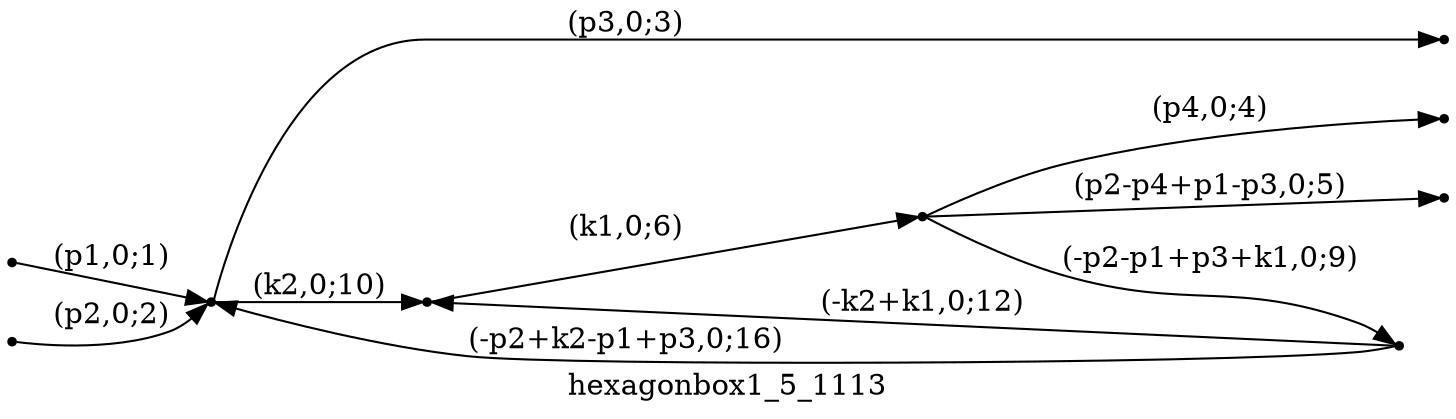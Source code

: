 digraph hexagonbox1_5_1113 {
  label="hexagonbox1_5_1113";
  rankdir="LR";
  subgraph edges {
    -1 -> 4 [label="(p1,0;1)"];
    -2 -> 4 [label="(p2,0;2)"];
    4 -> -3 [label="(p3,0;3)"];
    1 -> -4 [label="(p4,0;4)"];
    1 -> -5 [label="(p2-p4+p1-p3,0;5)"];
    2 -> 1 [label="(k1,0;6)"];
    1 -> 3 [label="(-p2-p1+p3+k1,0;9)"];
    4 -> 2 [label="(k2,0;10)"];
    3 -> 2 [label="(-k2+k1,0;12)"];
    3 -> 4 [label="(-p2+k2-p1+p3,0;16)"];
  }
  subgraph incoming { rank="source"; -1; -2; }
  subgraph outgoing { rank="sink"; -3; -4; -5; }
-5 [shape=point];
-4 [shape=point];
-3 [shape=point];
-2 [shape=point];
-1 [shape=point];
1 [shape=point];
2 [shape=point];
3 [shape=point];
4 [shape=point];
}

